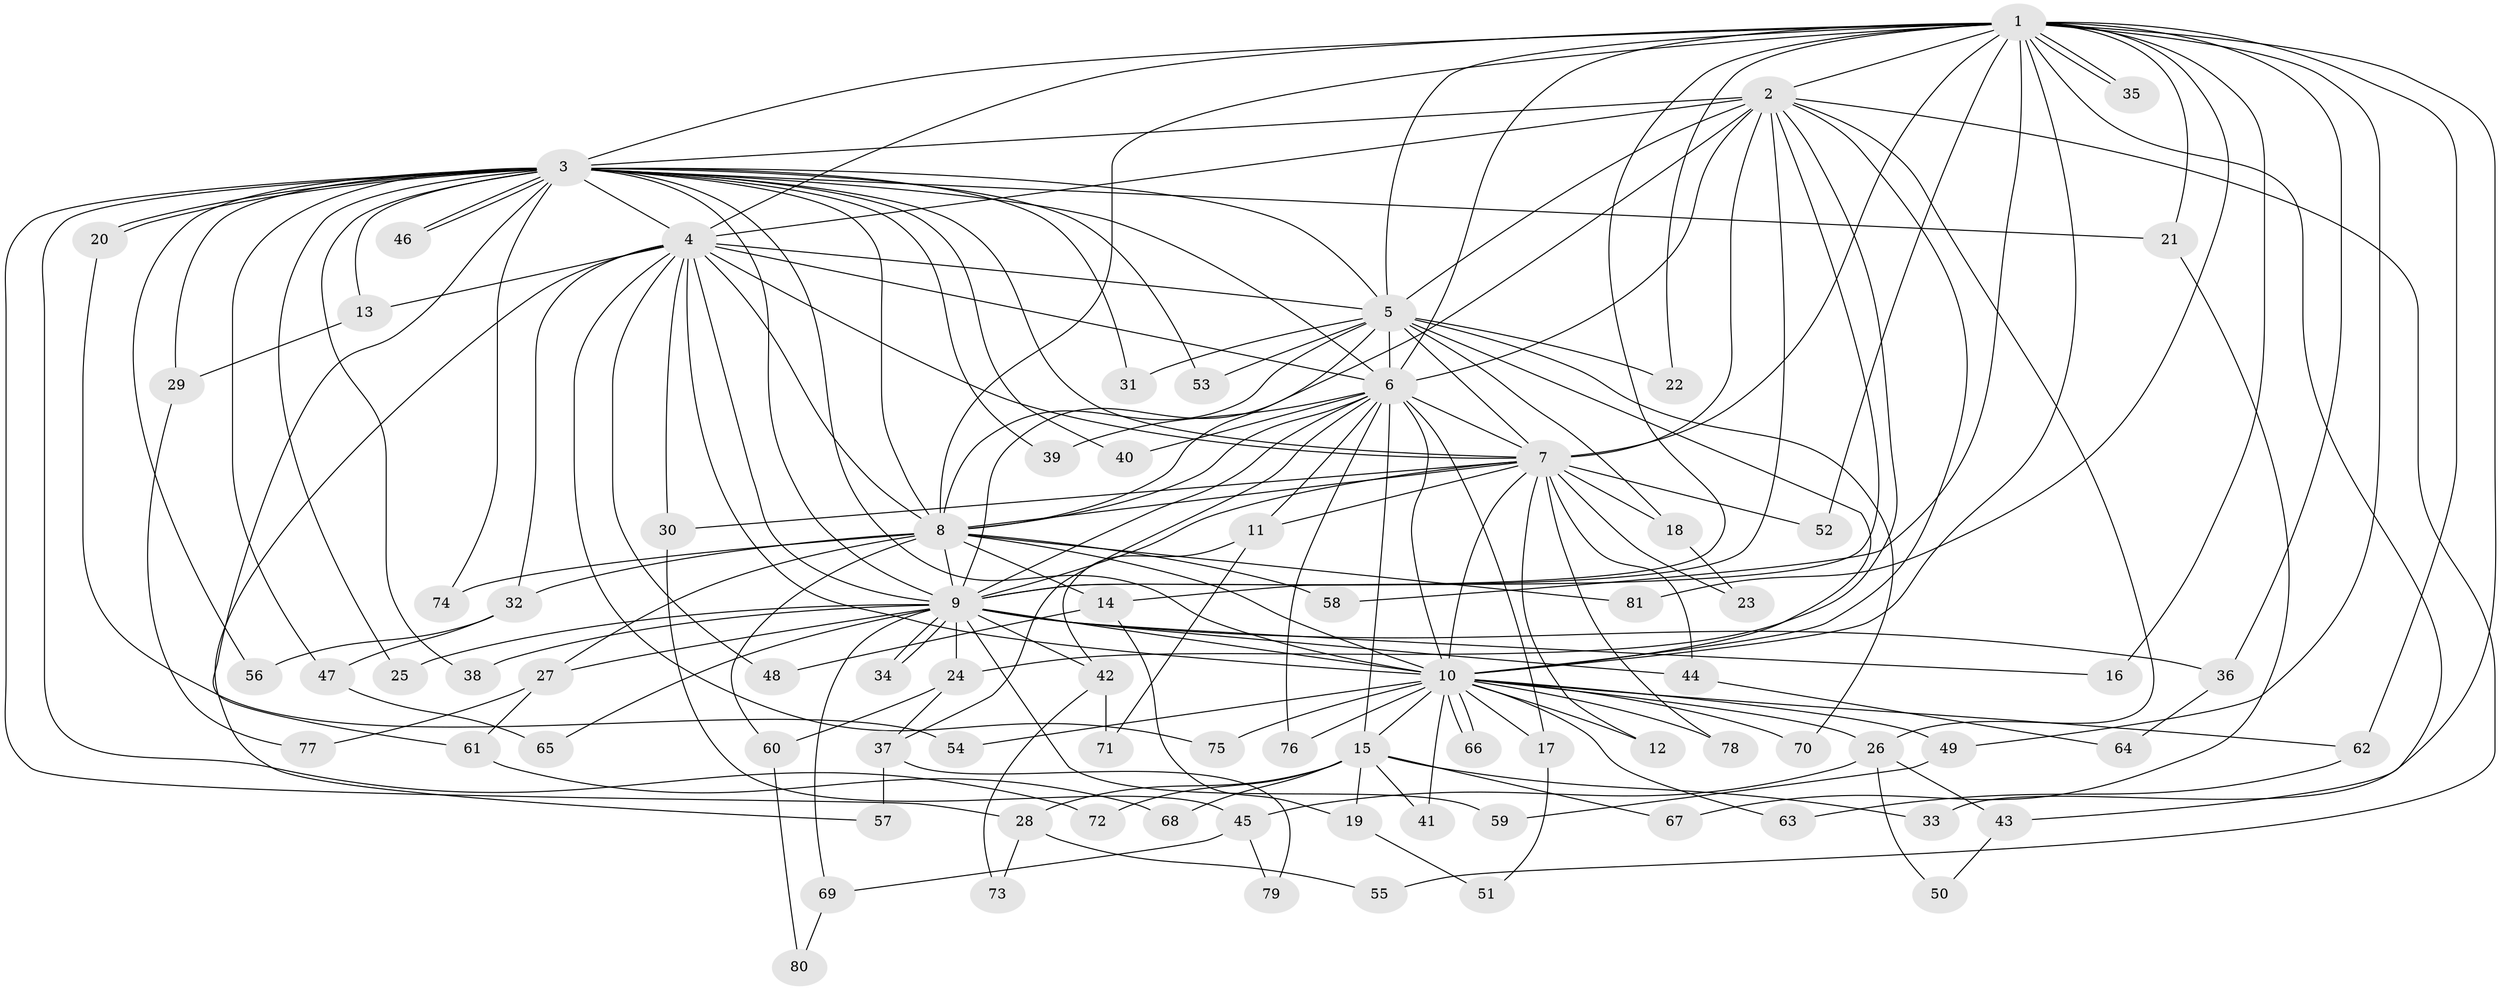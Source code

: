 // coarse degree distribution, {19: 0.041666666666666664, 13: 0.0625, 27: 0.020833333333333332, 15: 0.041666666666666664, 16: 0.020833333333333332, 14: 0.020833333333333332, 4: 0.125, 2: 0.4791666666666667, 9: 0.020833333333333332, 3: 0.14583333333333334, 6: 0.020833333333333332}
// Generated by graph-tools (version 1.1) at 2025/17/03/04/25 18:17:41]
// undirected, 81 vertices, 187 edges
graph export_dot {
graph [start="1"]
  node [color=gray90,style=filled];
  1;
  2;
  3;
  4;
  5;
  6;
  7;
  8;
  9;
  10;
  11;
  12;
  13;
  14;
  15;
  16;
  17;
  18;
  19;
  20;
  21;
  22;
  23;
  24;
  25;
  26;
  27;
  28;
  29;
  30;
  31;
  32;
  33;
  34;
  35;
  36;
  37;
  38;
  39;
  40;
  41;
  42;
  43;
  44;
  45;
  46;
  47;
  48;
  49;
  50;
  51;
  52;
  53;
  54;
  55;
  56;
  57;
  58;
  59;
  60;
  61;
  62;
  63;
  64;
  65;
  66;
  67;
  68;
  69;
  70;
  71;
  72;
  73;
  74;
  75;
  76;
  77;
  78;
  79;
  80;
  81;
  1 -- 2;
  1 -- 3;
  1 -- 4;
  1 -- 5;
  1 -- 6;
  1 -- 7;
  1 -- 8;
  1 -- 9;
  1 -- 10;
  1 -- 16;
  1 -- 21;
  1 -- 22;
  1 -- 33;
  1 -- 35;
  1 -- 35;
  1 -- 36;
  1 -- 43;
  1 -- 49;
  1 -- 52;
  1 -- 58;
  1 -- 62;
  1 -- 81;
  2 -- 3;
  2 -- 4;
  2 -- 5;
  2 -- 6;
  2 -- 7;
  2 -- 8;
  2 -- 9;
  2 -- 10;
  2 -- 14;
  2 -- 24;
  2 -- 26;
  2 -- 55;
  3 -- 4;
  3 -- 5;
  3 -- 6;
  3 -- 7;
  3 -- 8;
  3 -- 9;
  3 -- 10;
  3 -- 13;
  3 -- 20;
  3 -- 20;
  3 -- 21;
  3 -- 25;
  3 -- 28;
  3 -- 29;
  3 -- 31;
  3 -- 38;
  3 -- 39;
  3 -- 40;
  3 -- 46;
  3 -- 46;
  3 -- 47;
  3 -- 53;
  3 -- 56;
  3 -- 61;
  3 -- 72;
  3 -- 74;
  4 -- 5;
  4 -- 6;
  4 -- 7;
  4 -- 8;
  4 -- 9;
  4 -- 10;
  4 -- 13;
  4 -- 30;
  4 -- 32;
  4 -- 48;
  4 -- 57;
  4 -- 75;
  5 -- 6;
  5 -- 7;
  5 -- 8;
  5 -- 9;
  5 -- 10;
  5 -- 18;
  5 -- 22;
  5 -- 31;
  5 -- 53;
  5 -- 70;
  6 -- 7;
  6 -- 8;
  6 -- 9;
  6 -- 10;
  6 -- 11;
  6 -- 15;
  6 -- 17;
  6 -- 37;
  6 -- 39;
  6 -- 40;
  6 -- 76;
  7 -- 8;
  7 -- 9;
  7 -- 10;
  7 -- 11;
  7 -- 12;
  7 -- 18;
  7 -- 23;
  7 -- 30;
  7 -- 44;
  7 -- 52;
  7 -- 78;
  8 -- 9;
  8 -- 10;
  8 -- 14;
  8 -- 27;
  8 -- 32;
  8 -- 58;
  8 -- 60;
  8 -- 74;
  8 -- 81;
  9 -- 10;
  9 -- 16;
  9 -- 24;
  9 -- 25;
  9 -- 27;
  9 -- 34;
  9 -- 34;
  9 -- 36;
  9 -- 38;
  9 -- 42;
  9 -- 44;
  9 -- 59;
  9 -- 65;
  9 -- 69;
  10 -- 12;
  10 -- 15;
  10 -- 17;
  10 -- 26;
  10 -- 41;
  10 -- 49;
  10 -- 54;
  10 -- 62;
  10 -- 63;
  10 -- 66;
  10 -- 66;
  10 -- 70;
  10 -- 75;
  10 -- 76;
  10 -- 78;
  11 -- 42;
  11 -- 71;
  13 -- 29;
  14 -- 19;
  14 -- 48;
  15 -- 19;
  15 -- 28;
  15 -- 33;
  15 -- 41;
  15 -- 67;
  15 -- 68;
  15 -- 72;
  17 -- 51;
  18 -- 23;
  19 -- 51;
  20 -- 54;
  21 -- 67;
  24 -- 37;
  24 -- 60;
  26 -- 43;
  26 -- 45;
  26 -- 50;
  27 -- 61;
  27 -- 77;
  28 -- 55;
  28 -- 73;
  29 -- 77;
  30 -- 45;
  32 -- 47;
  32 -- 56;
  36 -- 64;
  37 -- 57;
  37 -- 79;
  42 -- 71;
  42 -- 73;
  43 -- 50;
  44 -- 64;
  45 -- 69;
  45 -- 79;
  47 -- 65;
  49 -- 59;
  60 -- 80;
  61 -- 68;
  62 -- 63;
  69 -- 80;
}
